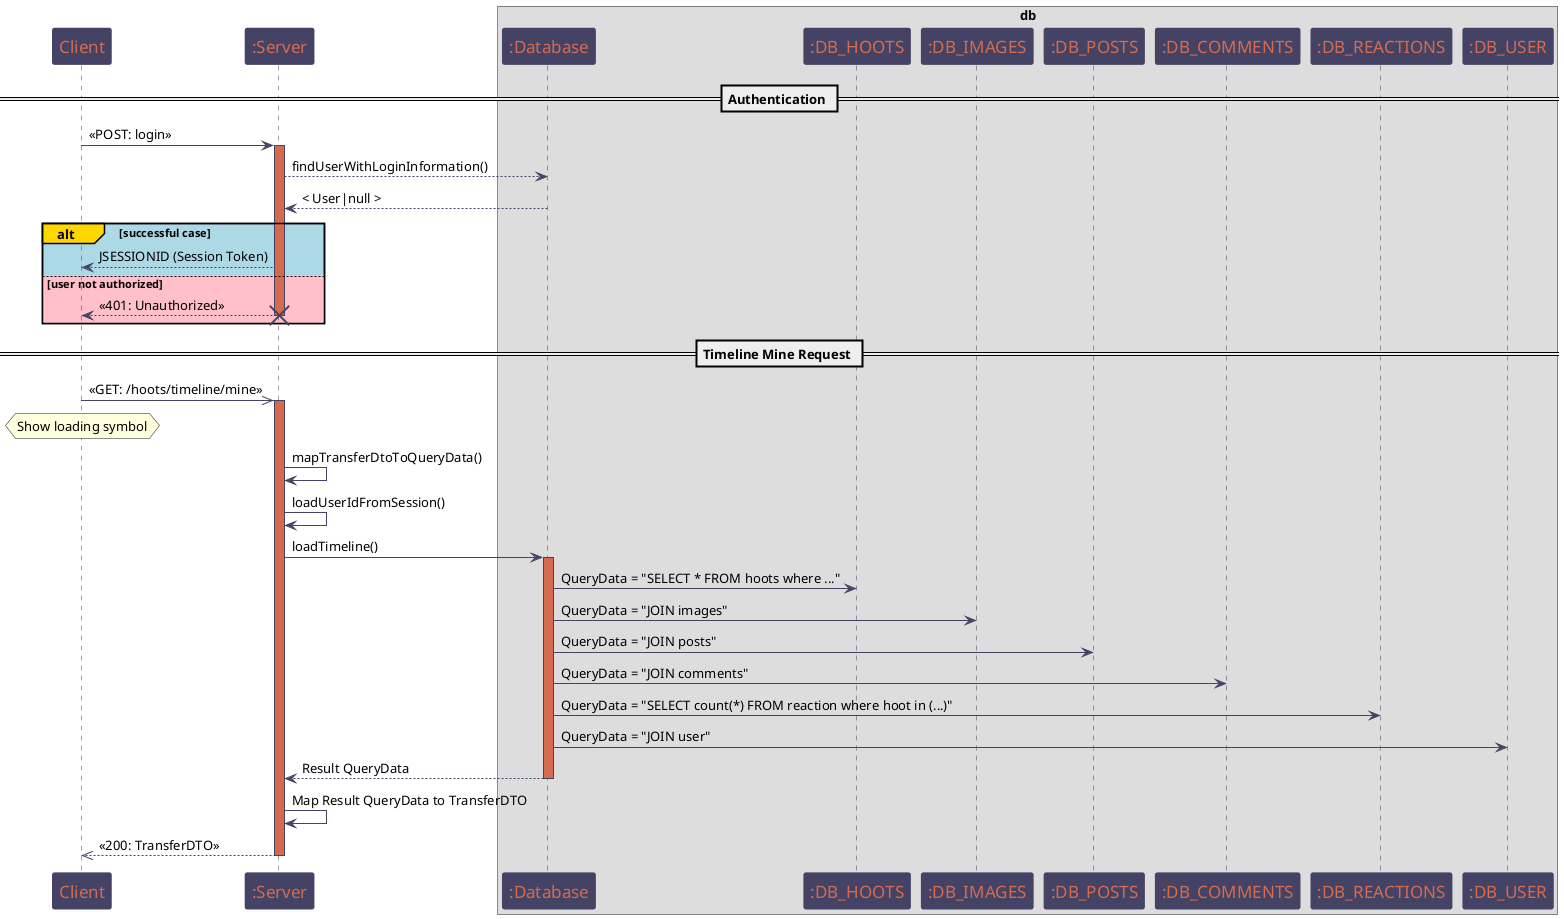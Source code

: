 @startuml
'https://plantuml.com/sequence-diagram

skinparam sequence {
    ArrowColor #444365
    ActorBorderColor #444365
    LifeLineBorderColor #444365
    LifeLineBackgroundColor #d56a4e

    ParticipantBackgroundColor #444365
    ParticipantFontName Impact
    ParticipantFontSize 17
    ParticipantFontColor #d56a4e
    ParticipantBorderColor #444365
    ParticipantBackgroundColor #444365
    ParticipantFontName Impact
    ParticipantFontSize 17
    ParticipantFontColor #d56a4e

    ActorBackgroundColor aqua
    ActorFontColor DeepSkyBlue
    ActorFontSize 17
    ActorFontName Aapex
}

skinparam collections {
    BackgroundColor #444365
    BorderColor #444365
}

skinparam entity {
    BackgroundColor #d56a4e
    BorderColor #444365
}

== Authentication ==

Client -> ":Server": << POST: login >>
activate ":Server"

":Server" --> ":Database": findUserWithLoginInformation()
":Database" --> ":Server": < User|null >

alt#Gold #LightBlue successful case
    ":Server" --> Client: JSESSIONID (Session Token)
else #Pink user not authorized
    ":Server" --> Client: << 401: Unauthorized >>
    destroy ":Server"
end

== Timeline Mine Request ==

Client ->> ":Server": << GET: /hoots/timeline/mine >>
activate ":Server"
hnote over Client: Show loading symbol
":Server" -> ":Server": mapTransferDtoToQueryData()
":Server" -> ":Server": loadUserIdFromSession()
":Server" -> ":Database": loadTimeline()
activate ":Database"
":Database" -> ":DB_HOOTS": QueryData = "SELECT * FROM hoots where ..."
":Database" -> ":DB_IMAGES": QueryData = "JOIN images"
":Database" -> ":DB_POSTS": QueryData = "JOIN posts"
":Database" -> ":DB_COMMENTS": QueryData = "JOIN comments"
":Database" -> ":DB_REACTIONS": QueryData = "SELECT count(*) FROM reaction where hoot in (...)"
":Database" -> ":DB_USER": QueryData = "JOIN user"
":Database" --> ":Server": Result QueryData
deactivate ":Database"
":Server" -> ":Server": Map Result QueryData to TransferDTO
":Server" -->> Client: << 200: TransferDTO >>
deactivate ":Server"

box db
    participant ":Database"
    participant ":DB_HOOTS"
    participant ":DB_IMAGES"
    participant ":DB_POSTS"
    participant ":DB_COMMENTS"
    participant ":DB_REACTIONS"
    participant ":DB_USER"
end box

@enduml